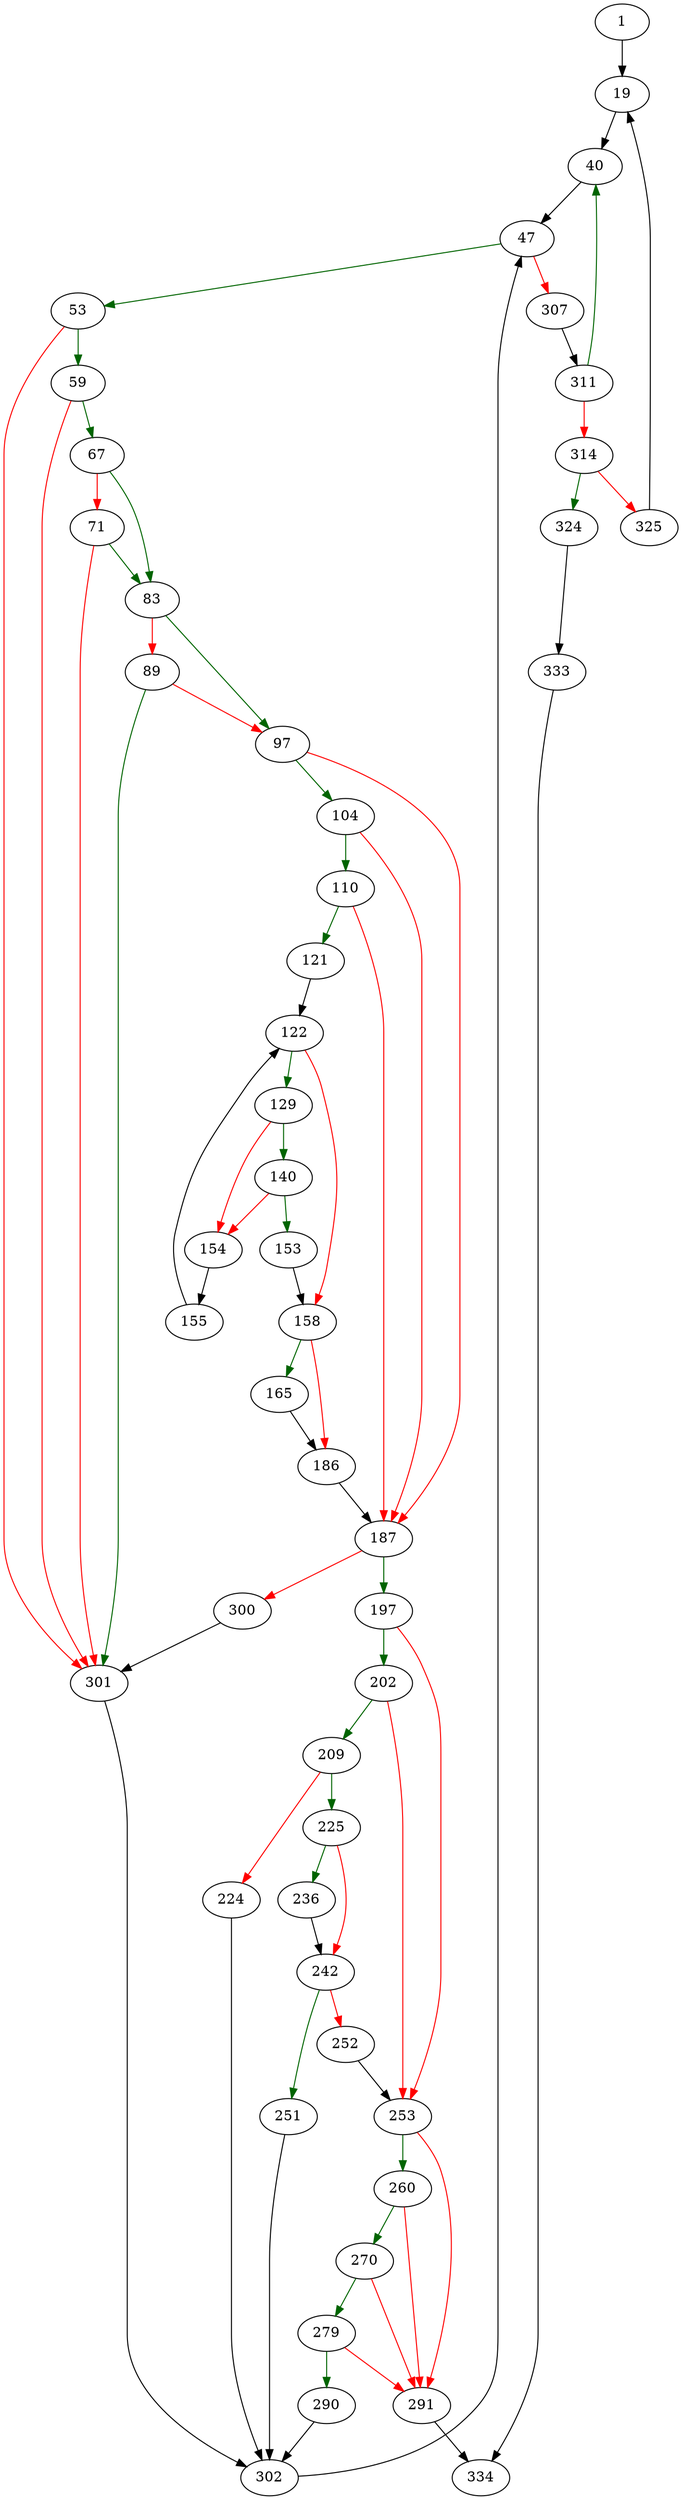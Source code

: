 strict digraph "whereScanNext" {
	// Node definitions.
	1 [entry=true];
	19;
	40;
	47;
	53;
	307;
	59;
	301;
	67;
	83;
	71;
	97;
	89;
	104;
	187;
	110;
	121;
	122;
	129;
	158;
	140;
	154;
	153;
	155;
	165;
	186;
	197;
	300;
	202;
	253;
	209;
	225;
	224;
	302;
	236;
	242;
	251;
	252;
	260;
	291;
	270;
	279;
	290;
	334;
	311;
	314;
	324;
	325;
	333;

	// Edge definitions.
	1 -> 19;
	19 -> 40;
	40 -> 47;
	47 -> 53 [
		color=darkgreen
		cond=true
	];
	47 -> 307 [
		color=red
		cond=false
	];
	53 -> 59 [
		color=darkgreen
		cond=true
	];
	53 -> 301 [
		color=red
		cond=false
	];
	307 -> 311;
	59 -> 301 [
		color=red
		cond=false
	];
	59 -> 67 [
		color=darkgreen
		cond=true
	];
	301 -> 302;
	67 -> 83 [
		color=darkgreen
		cond=true
	];
	67 -> 71 [
		color=red
		cond=false
	];
	83 -> 97 [
		color=darkgreen
		cond=true
	];
	83 -> 89 [
		color=red
		cond=false
	];
	71 -> 301 [
		color=red
		cond=false
	];
	71 -> 83 [
		color=darkgreen
		cond=true
	];
	97 -> 104 [
		color=darkgreen
		cond=true
	];
	97 -> 187 [
		color=red
		cond=false
	];
	89 -> 301 [
		color=darkgreen
		cond=true
	];
	89 -> 97 [
		color=red
		cond=false
	];
	104 -> 187 [
		color=red
		cond=false
	];
	104 -> 110 [
		color=darkgreen
		cond=true
	];
	187 -> 197 [
		color=darkgreen
		cond=true
	];
	187 -> 300 [
		color=red
		cond=false
	];
	110 -> 187 [
		color=red
		cond=false
	];
	110 -> 121 [
		color=darkgreen
		cond=true
	];
	121 -> 122;
	122 -> 129 [
		color=darkgreen
		cond=true
	];
	122 -> 158 [
		color=red
		cond=false
	];
	129 -> 140 [
		color=darkgreen
		cond=true
	];
	129 -> 154 [
		color=red
		cond=false
	];
	158 -> 165 [
		color=darkgreen
		cond=true
	];
	158 -> 186 [
		color=red
		cond=false
	];
	140 -> 154 [
		color=red
		cond=false
	];
	140 -> 153 [
		color=darkgreen
		cond=true
	];
	154 -> 155;
	153 -> 158;
	155 -> 122;
	165 -> 186;
	186 -> 187;
	197 -> 202 [
		color=darkgreen
		cond=true
	];
	197 -> 253 [
		color=red
		cond=false
	];
	300 -> 301;
	202 -> 253 [
		color=red
		cond=false
	];
	202 -> 209 [
		color=darkgreen
		cond=true
	];
	253 -> 260 [
		color=darkgreen
		cond=true
	];
	253 -> 291 [
		color=red
		cond=false
	];
	209 -> 225 [
		color=darkgreen
		cond=true
	];
	209 -> 224 [
		color=red
		cond=false
	];
	225 -> 236 [
		color=darkgreen
		cond=true
	];
	225 -> 242 [
		color=red
		cond=false
	];
	224 -> 302;
	302 -> 47;
	236 -> 242;
	242 -> 251 [
		color=darkgreen
		cond=true
	];
	242 -> 252 [
		color=red
		cond=false
	];
	251 -> 302;
	252 -> 253;
	260 -> 291 [
		color=red
		cond=false
	];
	260 -> 270 [
		color=darkgreen
		cond=true
	];
	291 -> 334;
	270 -> 291 [
		color=red
		cond=false
	];
	270 -> 279 [
		color=darkgreen
		cond=true
	];
	279 -> 291 [
		color=red
		cond=false
	];
	279 -> 290 [
		color=darkgreen
		cond=true
	];
	290 -> 302;
	311 -> 40 [
		color=darkgreen
		cond=true
	];
	311 -> 314 [
		color=red
		cond=false
	];
	314 -> 324 [
		color=darkgreen
		cond=true
	];
	314 -> 325 [
		color=red
		cond=false
	];
	324 -> 333;
	325 -> 19;
	333 -> 334;
}
